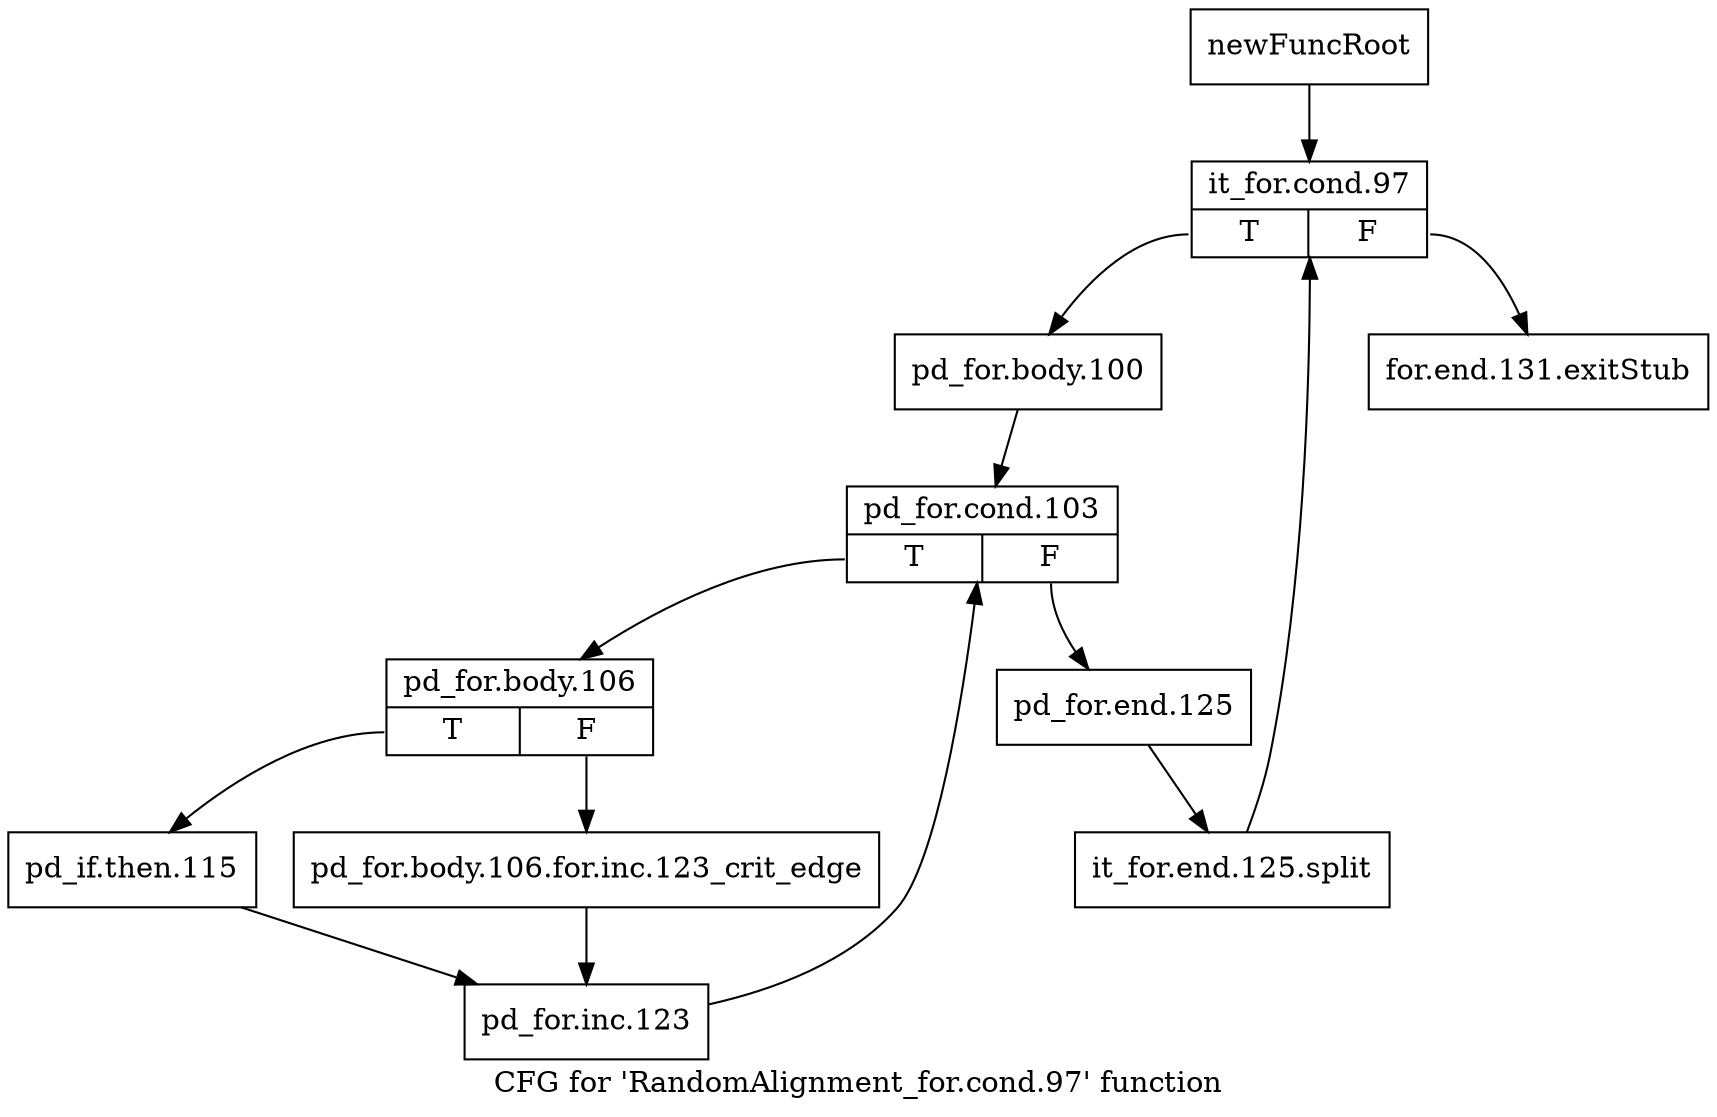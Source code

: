 digraph "CFG for 'RandomAlignment_for.cond.97' function" {
	label="CFG for 'RandomAlignment_for.cond.97' function";

	Node0x315c5d0 [shape=record,label="{newFuncRoot}"];
	Node0x315c5d0 -> Node0x315c670;
	Node0x315c620 [shape=record,label="{for.end.131.exitStub}"];
	Node0x315c670 [shape=record,label="{it_for.cond.97|{<s0>T|<s1>F}}"];
	Node0x315c670:s0 -> Node0x315c6c0;
	Node0x315c670:s1 -> Node0x315c620;
	Node0x315c6c0 [shape=record,label="{pd_for.body.100}"];
	Node0x315c6c0 -> Node0x315c710;
	Node0x315c710 [shape=record,label="{pd_for.cond.103|{<s0>T|<s1>F}}"];
	Node0x315c710:s0 -> Node0x315c7b0;
	Node0x315c710:s1 -> Node0x315c760;
	Node0x315c760 [shape=record,label="{pd_for.end.125}"];
	Node0x315c760 -> Node0x38fc360;
	Node0x38fc360 [shape=record,label="{it_for.end.125.split}"];
	Node0x38fc360 -> Node0x315c670;
	Node0x315c7b0 [shape=record,label="{pd_for.body.106|{<s0>T|<s1>F}}"];
	Node0x315c7b0:s0 -> Node0x315c850;
	Node0x315c7b0:s1 -> Node0x315c800;
	Node0x315c800 [shape=record,label="{pd_for.body.106.for.inc.123_crit_edge}"];
	Node0x315c800 -> Node0x315c8a0;
	Node0x315c850 [shape=record,label="{pd_if.then.115}"];
	Node0x315c850 -> Node0x315c8a0;
	Node0x315c8a0 [shape=record,label="{pd_for.inc.123}"];
	Node0x315c8a0 -> Node0x315c710;
}
